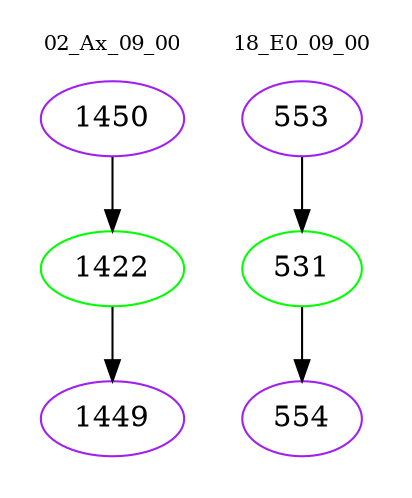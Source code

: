 digraph{
subgraph cluster_0 {
color = white
label = "02_Ax_09_00";
fontsize=10;
T0_1450 [label="1450", color="purple"]
T0_1450 -> T0_1422 [color="black"]
T0_1422 [label="1422", color="green"]
T0_1422 -> T0_1449 [color="black"]
T0_1449 [label="1449", color="purple"]
}
subgraph cluster_1 {
color = white
label = "18_E0_09_00";
fontsize=10;
T1_553 [label="553", color="purple"]
T1_553 -> T1_531 [color="black"]
T1_531 [label="531", color="green"]
T1_531 -> T1_554 [color="black"]
T1_554 [label="554", color="purple"]
}
}
